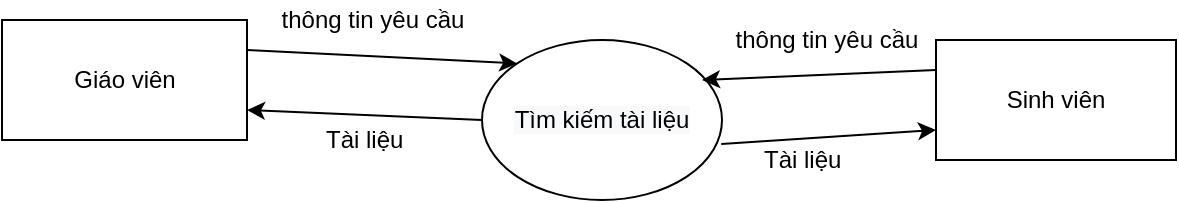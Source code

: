 <mxfile version="14.7.6" type="device"><diagram id="avoM6dZBP3xTIlvB2nEx" name="Page-1"><mxGraphModel dx="1038" dy="532" grid="1" gridSize="10" guides="1" tooltips="1" connect="1" arrows="1" fold="1" page="1" pageScale="1" pageWidth="827" pageHeight="1169" math="0" shadow="0"><root><mxCell id="0"/><mxCell id="1" parent="0"/><mxCell id="UiXw_uGWZf3d70tW9HGP-1" value="&lt;span&gt;Sinh viên&lt;/span&gt;&lt;span style=&quot;color: rgba(0 , 0 , 0 , 0) ; font-family: monospace ; font-size: 0px&quot;&gt;%3CmxGraphModel%3E%3Croot%3E%3CmxCell%20id%3D%220%22%2F%3E%3CmxCell%20id%3D%221%22%20parent%3D%220%22%2F%3E%3CmxCell%20id%3D%222%22%20value%3D%22Gi%C3%A1o%20vi%C3%AAn%22%20style%3D%22rounded%3D0%3BwhiteSpace%3Dwrap%3Bhtml%3D1%3B%22%20vertex%3D%221%22%20parent%3D%221%22%3E%3CmxGeometry%20x%3D%22590%22%20y%3D%22280%22%20width%3D%22150%22%20height%3D%2260%22%20as%3D%22geometry%22%2F%3E%3C%2FmxCell%3E%3C%2Froot%3E%3C%2FmxGraphModel%3E&lt;/span&gt;" style="rounded=0;whiteSpace=wrap;html=1;" parent="1" vertex="1"><mxGeometry x="577" y="220" width="120" height="60" as="geometry"/></mxCell><mxCell id="UiXw_uGWZf3d70tW9HGP-2" value="Giáo viên" style="rounded=0;whiteSpace=wrap;html=1;" parent="1" vertex="1"><mxGeometry x="110" y="210" width="122.5" height="60" as="geometry"/></mxCell><mxCell id="UiXw_uGWZf3d70tW9HGP-3" value="&#10;&#10;&lt;span style=&quot;color: rgb(0, 0, 0); font-family: helvetica; font-size: 12px; font-style: normal; font-weight: 400; letter-spacing: normal; text-align: center; text-indent: 0px; text-transform: none; word-spacing: 0px; background-color: rgb(248, 249, 250); display: inline; float: none;&quot;&gt;Tìm kiếm tài liệu&lt;/span&gt;&#10;&#10;" style="ellipse;whiteSpace=wrap;html=1;" parent="1" vertex="1"><mxGeometry x="350" y="220" width="120" height="80" as="geometry"/></mxCell><mxCell id="UiXw_uGWZf3d70tW9HGP-4" value="" style="endArrow=classic;html=1;entryX=0;entryY=0;entryDx=0;entryDy=0;exitX=1;exitY=0.25;exitDx=0;exitDy=0;" parent="1" source="UiXw_uGWZf3d70tW9HGP-2" target="UiXw_uGWZf3d70tW9HGP-3" edge="1"><mxGeometry width="50" height="50" relative="1" as="geometry"><mxPoint x="260" y="320" as="sourcePoint"/><mxPoint x="310" y="270" as="targetPoint"/></mxGeometry></mxCell><mxCell id="UiXw_uGWZf3d70tW9HGP-5" value="" style="endArrow=classic;html=1;entryX=1;entryY=0.75;entryDx=0;entryDy=0;exitX=0;exitY=0.5;exitDx=0;exitDy=0;" parent="1" source="UiXw_uGWZf3d70tW9HGP-3" target="UiXw_uGWZf3d70tW9HGP-2" edge="1"><mxGeometry width="50" height="50" relative="1" as="geometry"><mxPoint x="260" y="320" as="sourcePoint"/><mxPoint x="310" y="270" as="targetPoint"/></mxGeometry></mxCell><mxCell id="UiXw_uGWZf3d70tW9HGP-6" value="" style="endArrow=classic;html=1;exitX=0;exitY=0.25;exitDx=0;exitDy=0;" parent="1" source="UiXw_uGWZf3d70tW9HGP-1" edge="1"><mxGeometry width="50" height="50" relative="1" as="geometry"><mxPoint x="260" y="320" as="sourcePoint"/><mxPoint x="460" y="240" as="targetPoint"/></mxGeometry></mxCell><mxCell id="UiXw_uGWZf3d70tW9HGP-7" value="" style="endArrow=classic;html=1;entryX=0;entryY=0.75;entryDx=0;entryDy=0;exitX=0.997;exitY=0.65;exitDx=0;exitDy=0;exitPerimeter=0;" parent="1" source="UiXw_uGWZf3d70tW9HGP-3" target="UiXw_uGWZf3d70tW9HGP-1" edge="1"><mxGeometry width="50" height="50" relative="1" as="geometry"><mxPoint x="260" y="320" as="sourcePoint"/><mxPoint x="310" y="270" as="targetPoint"/></mxGeometry></mxCell><mxCell id="UiXw_uGWZf3d70tW9HGP-8" value="thông tin yêu cầu" style="text;html=1;strokeColor=none;fillColor=none;align=center;verticalAlign=middle;whiteSpace=wrap;rounded=0;" parent="1" vertex="1"><mxGeometry x="232.5" y="200" width="125" height="20" as="geometry"/></mxCell><mxCell id="UiXw_uGWZf3d70tW9HGP-9" value="Tài liệu&amp;nbsp;" style="text;html=1;strokeColor=none;fillColor=none;align=center;verticalAlign=middle;whiteSpace=wrap;rounded=0;" parent="1" vertex="1"><mxGeometry x="227.5" y="260" width="130" height="20" as="geometry"/></mxCell><mxCell id="UiXw_uGWZf3d70tW9HGP-10" value="thông tin yêu cầu" style="text;html=1;strokeColor=none;fillColor=none;align=center;verticalAlign=middle;whiteSpace=wrap;rounded=0;" parent="1" vertex="1"><mxGeometry x="460" y="210" width="125" height="20" as="geometry"/></mxCell><mxCell id="XszmbP8rI2bBj4tyoLGG-1" value="Tài liệu&amp;nbsp;" style="text;html=1;strokeColor=none;fillColor=none;align=center;verticalAlign=middle;whiteSpace=wrap;rounded=0;" vertex="1" parent="1"><mxGeometry x="447" y="270" width="130" height="20" as="geometry"/></mxCell></root></mxGraphModel></diagram></mxfile>